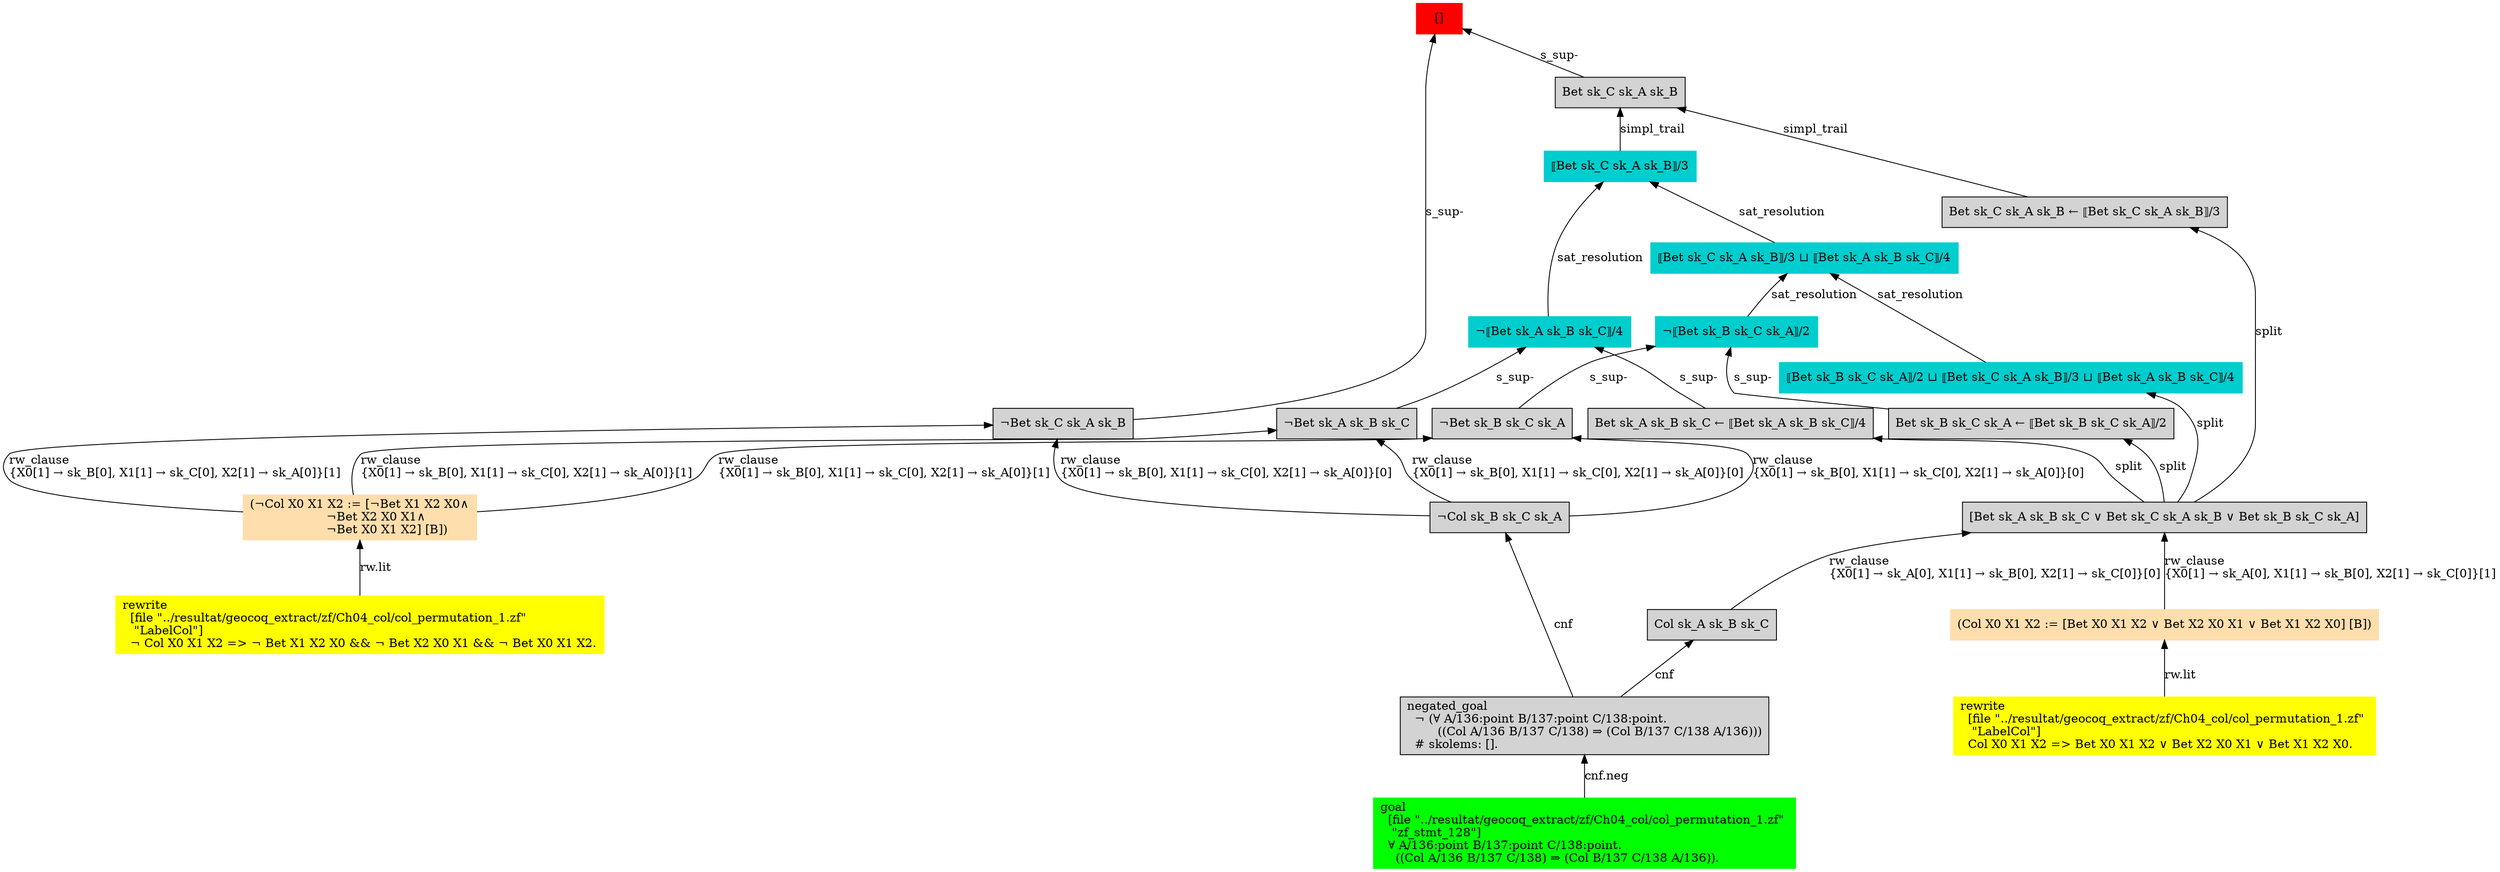 digraph "unsat_graph" {
  vertex_0 [color=red, label="[]", shape=box, style=filled];
  vertex_0 -> vertex_1 [label="s_sup-\l", dir="back"];
  vertex_1 [shape=box, label="¬Bet sk_C sk_A sk_B\l", style=filled];
  vertex_1 -> vertex_2 [label="rw_clause\l\{X0[1] → sk_B[0], X1[1] → sk_C[0], X2[1] → sk_A[0]\}[1]\l", dir="back"];
  vertex_2 [color=navajowhite, shape=box, label="(¬Col X0 X1 X2 := [¬Bet X1 X2 X0∧\l                    ¬Bet X2 X0 X1∧\l                    ¬Bet X0 X1 X2] [B])\l", style=filled];
  vertex_2 -> vertex_3 [label="rw.lit", dir="back"];
  vertex_3 [color=yellow, shape=box, label="rewrite\l  [file \"../resultat/geocoq_extract/zf/Ch04_col/col_permutation_1.zf\" \l   \"LabelCol\"]\l  ¬ Col X0 X1 X2 =\> ¬ Bet X1 X2 X0 && ¬ Bet X2 X0 X1 && ¬ Bet X0 X1 X2.\l", style=filled];
  vertex_1 -> vertex_4 [label="rw_clause\l\{X0[1] → sk_B[0], X1[1] → sk_C[0], X2[1] → sk_A[0]\}[0]\l", dir="back"];
  vertex_4 [shape=box, label="¬Col sk_B sk_C sk_A\l", style=filled];
  vertex_4 -> vertex_5 [label="cnf", dir="back"];
  vertex_5 [shape=box, label="negated_goal\l  ¬ (∀ A/136:point B/137:point C/138:point.\l        ((Col A/136 B/137 C/138) ⇒ (Col B/137 C/138 A/136)))\l  # skolems: [].\l", style=filled];
  vertex_5 -> vertex_6 [label="cnf.neg", dir="back"];
  vertex_6 [color=green, shape=box, label="goal\l  [file \"../resultat/geocoq_extract/zf/Ch04_col/col_permutation_1.zf\" \l   \"zf_stmt_128\"]\l  ∀ A/136:point B/137:point C/138:point.\l    ((Col A/136 B/137 C/138) ⇒ (Col B/137 C/138 A/136)).\l", style=filled];
  vertex_0 -> vertex_7 [label="s_sup-\l", dir="back"];
  vertex_7 [shape=box, label="Bet sk_C sk_A sk_B\l", style=filled];
  vertex_7 -> vertex_8 [label="simpl_trail", dir="back"];
  vertex_8 [color=cyan3, shape=box, label="⟦Bet sk_C sk_A sk_B⟧/3\l", style=filled];
  vertex_8 -> vertex_9 [label="sat_resolution", dir="back"];
  vertex_9 [color=cyan3, shape=box, label="¬⟦Bet sk_A sk_B sk_C⟧/4\l", style=filled];
  vertex_9 -> vertex_10 [label="s_sup-\l", dir="back"];
  vertex_10 [shape=box, label="¬Bet sk_A sk_B sk_C\l", style=filled];
  vertex_10 -> vertex_2 [label="rw_clause\l\{X0[1] → sk_B[0], X1[1] → sk_C[0], X2[1] → sk_A[0]\}[1]\l", dir="back"];
  vertex_10 -> vertex_4 [label="rw_clause\l\{X0[1] → sk_B[0], X1[1] → sk_C[0], X2[1] → sk_A[0]\}[0]\l", dir="back"];
  vertex_9 -> vertex_11 [label="s_sup-\l", dir="back"];
  vertex_11 [shape=box, label="Bet sk_A sk_B sk_C ← ⟦Bet sk_A sk_B sk_C⟧/4\l", style=filled];
  vertex_11 -> vertex_12 [label="split", dir="back"];
  vertex_12 [shape=box, label="[Bet sk_A sk_B sk_C ∨ Bet sk_C sk_A sk_B ∨ Bet sk_B sk_C sk_A]\l", style=filled];
  vertex_12 -> vertex_13 [label="rw_clause\l\{X0[1] → sk_A[0], X1[1] → sk_B[0], X2[1] → sk_C[0]\}[1]\l", dir="back"];
  vertex_13 [color=navajowhite, shape=box, label="(Col X0 X1 X2 := [Bet X0 X1 X2 ∨ Bet X2 X0 X1 ∨ Bet X1 X2 X0] [B])\l", style=filled];
  vertex_13 -> vertex_14 [label="rw.lit", dir="back"];
  vertex_14 [color=yellow, shape=box, label="rewrite\l  [file \"../resultat/geocoq_extract/zf/Ch04_col/col_permutation_1.zf\" \l   \"LabelCol\"]\l  Col X0 X1 X2 =\> Bet X0 X1 X2 ∨ Bet X2 X0 X1 ∨ Bet X1 X2 X0.\l", style=filled];
  vertex_12 -> vertex_15 [label="rw_clause\l\{X0[1] → sk_A[0], X1[1] → sk_B[0], X2[1] → sk_C[0]\}[0]\l", dir="back"];
  vertex_15 [shape=box, label="Col sk_A sk_B sk_C\l", style=filled];
  vertex_15 -> vertex_5 [label="cnf", dir="back"];
  vertex_8 -> vertex_16 [label="sat_resolution", dir="back"];
  vertex_16 [color=cyan3, shape=box, label="⟦Bet sk_C sk_A sk_B⟧/3 ⊔ ⟦Bet sk_A sk_B sk_C⟧/4\l", style=filled];
  vertex_16 -> vertex_17 [label="sat_resolution", dir="back"];
  vertex_17 [color=cyan3, shape=box, label="¬⟦Bet sk_B sk_C sk_A⟧/2\l", style=filled];
  vertex_17 -> vertex_18 [label="s_sup-\l", dir="back"];
  vertex_18 [shape=box, label="¬Bet sk_B sk_C sk_A\l", style=filled];
  vertex_18 -> vertex_2 [label="rw_clause\l\{X0[1] → sk_B[0], X1[1] → sk_C[0], X2[1] → sk_A[0]\}[1]\l", dir="back"];
  vertex_18 -> vertex_4 [label="rw_clause\l\{X0[1] → sk_B[0], X1[1] → sk_C[0], X2[1] → sk_A[0]\}[0]\l", dir="back"];
  vertex_17 -> vertex_19 [label="s_sup-\l", dir="back"];
  vertex_19 [shape=box, label="Bet sk_B sk_C sk_A ← ⟦Bet sk_B sk_C sk_A⟧/2\l", style=filled];
  vertex_19 -> vertex_12 [label="split", dir="back"];
  vertex_16 -> vertex_20 [label="sat_resolution", dir="back"];
  vertex_20 [color=cyan3, shape=box, label="⟦Bet sk_B sk_C sk_A⟧/2 ⊔ ⟦Bet sk_C sk_A sk_B⟧/3 ⊔ ⟦Bet sk_A sk_B sk_C⟧/4\l", style=filled];
  vertex_20 -> vertex_12 [label="split", dir="back"];
  vertex_7 -> vertex_21 [label="simpl_trail", dir="back"];
  vertex_21 [shape=box, label="Bet sk_C sk_A sk_B ← ⟦Bet sk_C sk_A sk_B⟧/3\l", style=filled];
  vertex_21 -> vertex_12 [label="split", dir="back"];
  }


